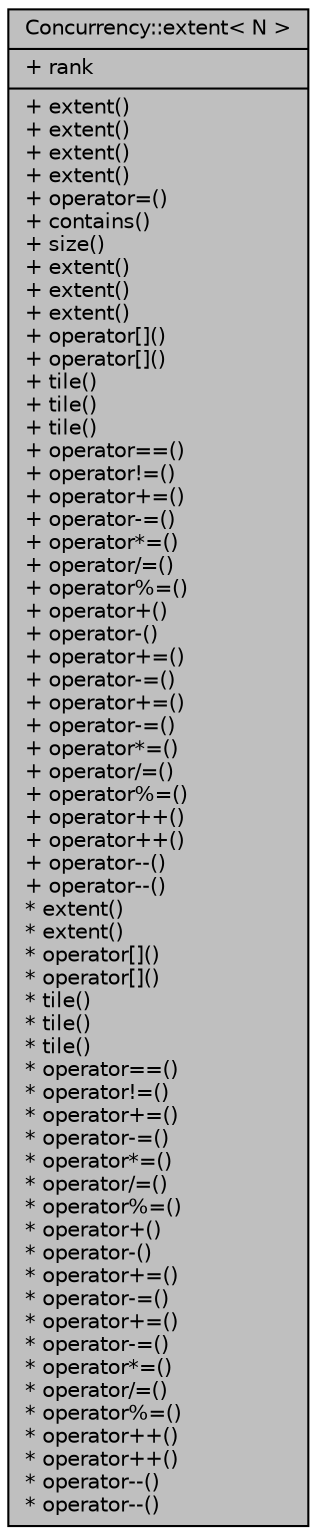 digraph "Concurrency::extent&lt; N &gt;"
{
  edge [fontname="Helvetica",fontsize="10",labelfontname="Helvetica",labelfontsize="10"];
  node [fontname="Helvetica",fontsize="10",shape=record];
  Node1 [label="{Concurrency::extent\< N \>\n|+ rank\l|+ extent()\l+ extent()\l+ extent()\l+ extent()\l+ operator=()\l+ contains()\l+ size()\l+ extent()\l+ extent()\l+ extent()\l+ operator[]()\l+ operator[]()\l+ tile()\l+ tile()\l+ tile()\l+ operator==()\l+ operator!=()\l+ operator+=()\l+ operator-=()\l+ operator*=()\l+ operator/=()\l+ operator%=()\l+ operator+()\l+ operator-()\l+ operator+=()\l+ operator-=()\l+ operator+=()\l+ operator-=()\l+ operator*=()\l+ operator/=()\l+ operator%=()\l+ operator++()\l+ operator++()\l+ operator--()\l+ operator--()\l* extent()\l* extent()\l* operator[]()\l* operator[]()\l* tile()\l* tile()\l* tile()\l* operator==()\l* operator!=()\l* operator+=()\l* operator-=()\l* operator*=()\l* operator/=()\l* operator%=()\l* operator+()\l* operator-()\l* operator+=()\l* operator-=()\l* operator+=()\l* operator-=()\l* operator*=()\l* operator/=()\l* operator%=()\l* operator++()\l* operator++()\l* operator--()\l* operator--()\l}",height=0.2,width=0.4,color="black", fillcolor="grey75", style="filled", fontcolor="black"];
}
